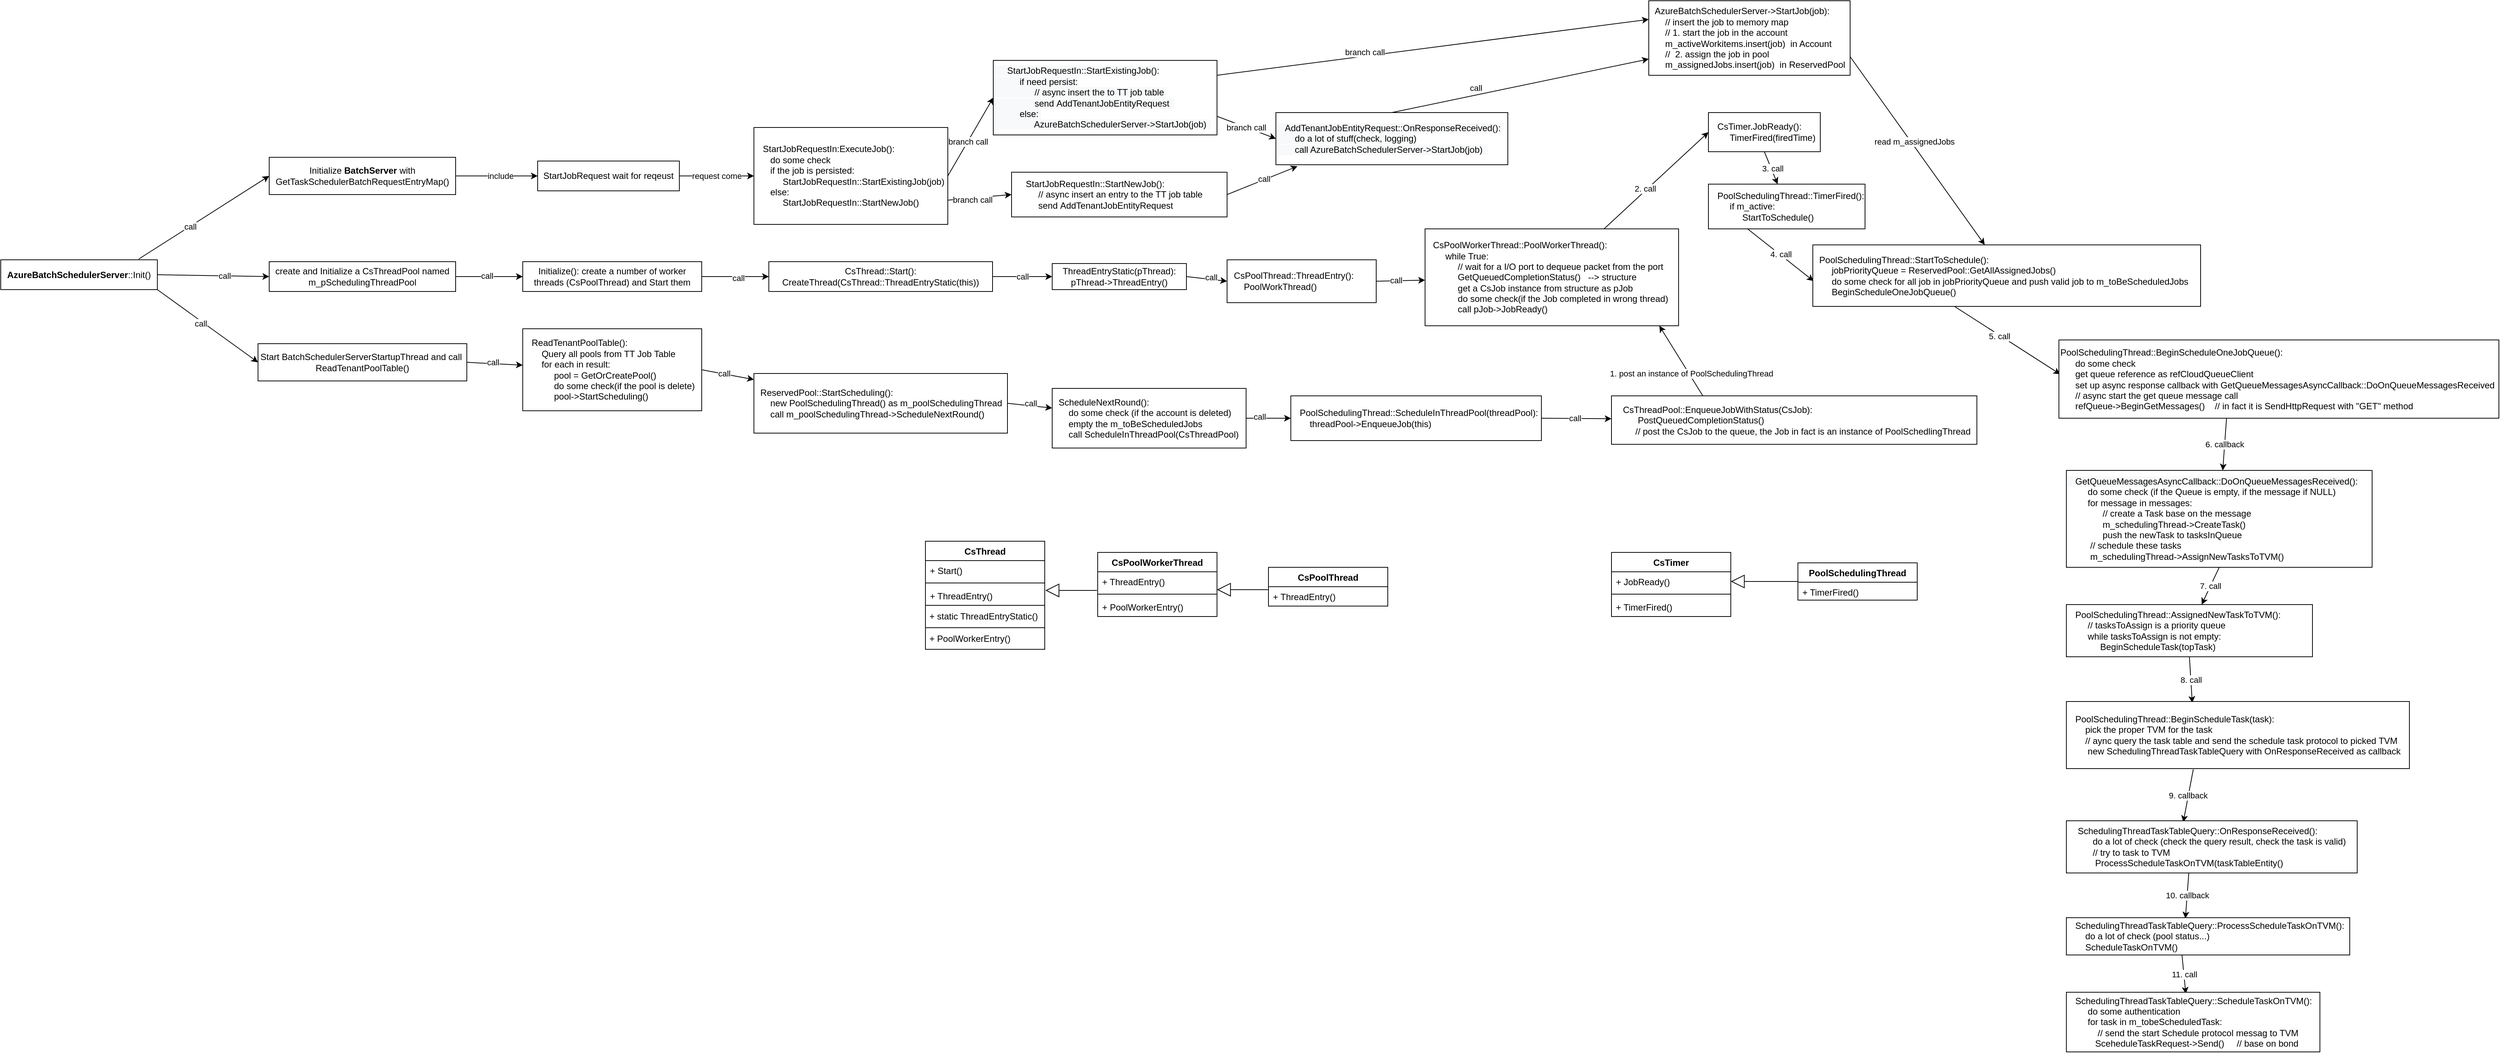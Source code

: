 <mxfile version="13.5.9" type="github">
  <diagram id="_Wyn0VRjI95g4QghFRCT" name="Page-1">
    <mxGraphModel dx="2249" dy="1931" grid="1" gridSize="10" guides="1" tooltips="1" connect="1" arrows="1" fold="1" page="1" pageScale="1" pageWidth="827" pageHeight="1169" math="0" shadow="0">
      <root>
        <mxCell id="0" />
        <mxCell id="1" parent="0" />
        <mxCell id="k2qnH3VMKm6xaQe6MWwI-4" style="rounded=0;orthogonalLoop=1;jettySize=auto;html=1;exitX=0.881;exitY=-0.025;exitDx=0;exitDy=0;entryX=0;entryY=0.5;entryDx=0;entryDy=0;exitPerimeter=0;" parent="1" source="k2qnH3VMKm6xaQe6MWwI-1" target="k2qnH3VMKm6xaQe6MWwI-2" edge="1">
          <mxGeometry relative="1" as="geometry" />
        </mxCell>
        <mxCell id="k2qnH3VMKm6xaQe6MWwI-5" value="call" style="edgeLabel;html=1;align=center;verticalAlign=middle;resizable=0;points=[];" parent="k2qnH3VMKm6xaQe6MWwI-4" vertex="1" connectable="0">
          <mxGeometry x="-0.213" relative="1" as="geometry">
            <mxPoint as="offset" />
          </mxGeometry>
        </mxCell>
        <mxCell id="k2qnH3VMKm6xaQe6MWwI-9" style="rounded=0;orthogonalLoop=1;jettySize=auto;html=1;exitX=1;exitY=0.5;exitDx=0;exitDy=0;entryX=0;entryY=0.5;entryDx=0;entryDy=0;" parent="1" source="k2qnH3VMKm6xaQe6MWwI-1" target="k2qnH3VMKm6xaQe6MWwI-8" edge="1">
          <mxGeometry relative="1" as="geometry" />
        </mxCell>
        <mxCell id="k2qnH3VMKm6xaQe6MWwI-11" value="call" style="edgeLabel;html=1;align=center;verticalAlign=middle;resizable=0;points=[];" parent="k2qnH3VMKm6xaQe6MWwI-9" vertex="1" connectable="0">
          <mxGeometry x="0.2" relative="1" as="geometry">
            <mxPoint as="offset" />
          </mxGeometry>
        </mxCell>
        <mxCell id="k2qnH3VMKm6xaQe6MWwI-32" style="rounded=0;orthogonalLoop=1;jettySize=auto;html=1;exitX=1;exitY=1;exitDx=0;exitDy=0;entryX=0;entryY=0.5;entryDx=0;entryDy=0;" parent="1" source="k2qnH3VMKm6xaQe6MWwI-1" target="k2qnH3VMKm6xaQe6MWwI-31" edge="1">
          <mxGeometry relative="1" as="geometry" />
        </mxCell>
        <mxCell id="k2qnH3VMKm6xaQe6MWwI-33" value="call" style="edgeLabel;html=1;align=center;verticalAlign=middle;resizable=0;points=[];" parent="k2qnH3VMKm6xaQe6MWwI-32" vertex="1" connectable="0">
          <mxGeometry x="-0.117" y="-3" relative="1" as="geometry">
            <mxPoint as="offset" />
          </mxGeometry>
        </mxCell>
        <mxCell id="k2qnH3VMKm6xaQe6MWwI-1" value="&lt;b&gt;AzureBatchSchedulerServer&lt;/b&gt;::Init()" style="rounded=0;whiteSpace=wrap;html=1;" parent="1" vertex="1">
          <mxGeometry x="-390" y="267.5" width="210" height="40" as="geometry" />
        </mxCell>
        <mxCell id="k2qnH3VMKm6xaQe6MWwI-6" style="rounded=0;orthogonalLoop=1;jettySize=auto;html=1;exitX=1;exitY=0.5;exitDx=0;exitDy=0;entryX=0;entryY=0.5;entryDx=0;entryDy=0;" parent="1" source="k2qnH3VMKm6xaQe6MWwI-2" target="k2qnH3VMKm6xaQe6MWwI-3" edge="1">
          <mxGeometry relative="1" as="geometry" />
        </mxCell>
        <mxCell id="k2qnH3VMKm6xaQe6MWwI-7" value="include" style="edgeLabel;html=1;align=center;verticalAlign=middle;resizable=0;points=[];" parent="k2qnH3VMKm6xaQe6MWwI-6" vertex="1" connectable="0">
          <mxGeometry x="0.185" y="-2" relative="1" as="geometry">
            <mxPoint x="-5" y="-2" as="offset" />
          </mxGeometry>
        </mxCell>
        <mxCell id="k2qnH3VMKm6xaQe6MWwI-2" value="Initialize &lt;b&gt;BatchServer&lt;/b&gt; with GetTaskSchedulerBatchRequestEntryMap()" style="rounded=0;whiteSpace=wrap;html=1;" parent="1" vertex="1">
          <mxGeometry x="-30" y="130" width="250" height="50" as="geometry" />
        </mxCell>
        <mxCell id="jDfI6e330SSI-TBXZM2V-2" style="rounded=0;orthogonalLoop=1;jettySize=auto;html=1;exitX=1;exitY=0.5;exitDx=0;exitDy=0;" parent="1" source="k2qnH3VMKm6xaQe6MWwI-3" target="jDfI6e330SSI-TBXZM2V-1" edge="1">
          <mxGeometry relative="1" as="geometry" />
        </mxCell>
        <mxCell id="jDfI6e330SSI-TBXZM2V-3" value="request come" style="edgeLabel;html=1;align=center;verticalAlign=middle;resizable=0;points=[];" parent="jDfI6e330SSI-TBXZM2V-2" vertex="1" connectable="0">
          <mxGeometry x="-0.3" y="-3" relative="1" as="geometry">
            <mxPoint x="15" y="-3" as="offset" />
          </mxGeometry>
        </mxCell>
        <mxCell id="k2qnH3VMKm6xaQe6MWwI-3" value="StartJobRequest wait for reqeust" style="rounded=0;whiteSpace=wrap;html=1;" parent="1" vertex="1">
          <mxGeometry x="330" y="135" width="190" height="40" as="geometry" />
        </mxCell>
        <mxCell id="k2qnH3VMKm6xaQe6MWwI-8" value="create and Initialize a CsThreadPool named m_pSchedulingThreadPool" style="rounded=0;whiteSpace=wrap;html=1;" parent="1" vertex="1">
          <mxGeometry x="-30" y="270" width="250" height="40" as="geometry" />
        </mxCell>
        <mxCell id="k2qnH3VMKm6xaQe6MWwI-19" style="rounded=0;orthogonalLoop=1;jettySize=auto;html=1;exitX=1;exitY=0.5;exitDx=0;exitDy=0;" parent="1" source="k2qnH3VMKm6xaQe6MWwI-12" target="k2qnH3VMKm6xaQe6MWwI-17" edge="1">
          <mxGeometry relative="1" as="geometry" />
        </mxCell>
        <mxCell id="k2qnH3VMKm6xaQe6MWwI-20" value="call" style="edgeLabel;html=1;align=center;verticalAlign=middle;resizable=0;points=[];" parent="k2qnH3VMKm6xaQe6MWwI-19" vertex="1" connectable="0">
          <mxGeometry x="0.078" y="-2" relative="1" as="geometry">
            <mxPoint as="offset" />
          </mxGeometry>
        </mxCell>
        <mxCell id="k2qnH3VMKm6xaQe6MWwI-12" value="Initialize(): create a number of worker threads (CsPoolThread) and Start them" style="rounded=0;whiteSpace=wrap;html=1;" parent="1" vertex="1">
          <mxGeometry x="310" y="270" width="240" height="40" as="geometry" />
        </mxCell>
        <mxCell id="k2qnH3VMKm6xaQe6MWwI-13" style="rounded=0;orthogonalLoop=1;jettySize=auto;html=1;exitX=1;exitY=0.5;exitDx=0;exitDy=0;entryX=0;entryY=0.5;entryDx=0;entryDy=0;" parent="1" source="k2qnH3VMKm6xaQe6MWwI-8" target="k2qnH3VMKm6xaQe6MWwI-12" edge="1">
          <mxGeometry relative="1" as="geometry" />
        </mxCell>
        <mxCell id="k2qnH3VMKm6xaQe6MWwI-16" value="call" style="edgeLabel;html=1;align=center;verticalAlign=middle;resizable=0;points=[];" parent="k2qnH3VMKm6xaQe6MWwI-13" vertex="1" connectable="0">
          <mxGeometry x="-0.081" y="1" relative="1" as="geometry">
            <mxPoint as="offset" />
          </mxGeometry>
        </mxCell>
        <mxCell id="k2qnH3VMKm6xaQe6MWwI-22" style="edgeStyle=orthogonalEdgeStyle;rounded=0;orthogonalLoop=1;jettySize=auto;html=1;exitX=1;exitY=0.5;exitDx=0;exitDy=0;" parent="1" source="k2qnH3VMKm6xaQe6MWwI-17" target="k2qnH3VMKm6xaQe6MWwI-21" edge="1">
          <mxGeometry relative="1" as="geometry" />
        </mxCell>
        <mxCell id="k2qnH3VMKm6xaQe6MWwI-23" value="call" style="edgeLabel;html=1;align=center;verticalAlign=middle;resizable=0;points=[];" parent="k2qnH3VMKm6xaQe6MWwI-22" vertex="1" connectable="0">
          <mxGeometry x="0.267" relative="1" as="geometry">
            <mxPoint x="-11" as="offset" />
          </mxGeometry>
        </mxCell>
        <mxCell id="k2qnH3VMKm6xaQe6MWwI-17" value="CsThread::Start(): CreateThread(CsThread::ThreadEntryStatic(this))" style="rounded=0;whiteSpace=wrap;html=1;" parent="1" vertex="1">
          <mxGeometry x="640" y="270" width="300" height="40" as="geometry" />
        </mxCell>
        <mxCell id="k2qnH3VMKm6xaQe6MWwI-25" style="rounded=0;orthogonalLoop=1;jettySize=auto;html=1;exitX=1;exitY=0.5;exitDx=0;exitDy=0;entryX=0;entryY=0.5;entryDx=0;entryDy=0;" parent="1" source="k2qnH3VMKm6xaQe6MWwI-21" target="k2qnH3VMKm6xaQe6MWwI-24" edge="1">
          <mxGeometry relative="1" as="geometry" />
        </mxCell>
        <mxCell id="k2qnH3VMKm6xaQe6MWwI-26" value="call" style="edgeLabel;html=1;align=center;verticalAlign=middle;resizable=0;points=[];" parent="k2qnH3VMKm6xaQe6MWwI-25" vertex="1" connectable="0">
          <mxGeometry x="-0.375" relative="1" as="geometry">
            <mxPoint x="16.08" y="-0.95" as="offset" />
          </mxGeometry>
        </mxCell>
        <mxCell id="k2qnH3VMKm6xaQe6MWwI-21" value="ThreadEntryStatic(pThread):&lt;br&gt;pThread-&amp;gt;ThreadEntry()" style="rounded=0;whiteSpace=wrap;html=1;" parent="1" vertex="1">
          <mxGeometry x="1020" y="272.5" width="180" height="35" as="geometry" />
        </mxCell>
        <mxCell id="k2qnH3VMKm6xaQe6MWwI-28" style="rounded=0;orthogonalLoop=1;jettySize=auto;html=1;exitX=1;exitY=0.5;exitDx=0;exitDy=0;" parent="1" source="k2qnH3VMKm6xaQe6MWwI-24" target="k2qnH3VMKm6xaQe6MWwI-27" edge="1">
          <mxGeometry relative="1" as="geometry" />
        </mxCell>
        <mxCell id="k2qnH3VMKm6xaQe6MWwI-29" value="call" style="edgeLabel;html=1;align=center;verticalAlign=middle;resizable=0;points=[];" parent="k2qnH3VMKm6xaQe6MWwI-28" vertex="1" connectable="0">
          <mxGeometry x="0.504" y="-5" relative="1" as="geometry">
            <mxPoint x="-23" y="-5" as="offset" />
          </mxGeometry>
        </mxCell>
        <mxCell id="k2qnH3VMKm6xaQe6MWwI-24" value="&amp;nbsp; CsPoolThread::ThreadEntry():&amp;nbsp;&lt;br&gt;&amp;nbsp; &amp;nbsp; &amp;nbsp; PoolWorkThread()" style="rounded=0;whiteSpace=wrap;html=1;align=left;" parent="1" vertex="1">
          <mxGeometry x="1254.5" y="267.5" width="200" height="57.5" as="geometry" />
        </mxCell>
        <mxCell id="H5H2eHpZD3mYyIFVqP9Y-22" style="rounded=0;orthogonalLoop=1;jettySize=auto;html=1;entryX=0;entryY=0.5;entryDx=0;entryDy=0;" parent="1" source="k2qnH3VMKm6xaQe6MWwI-27" target="H5H2eHpZD3mYyIFVqP9Y-6" edge="1">
          <mxGeometry relative="1" as="geometry">
            <Array as="points" />
          </mxGeometry>
        </mxCell>
        <mxCell id="H5H2eHpZD3mYyIFVqP9Y-24" value="2. call" style="edgeLabel;html=1;align=center;verticalAlign=middle;resizable=0;points=[];" parent="H5H2eHpZD3mYyIFVqP9Y-22" vertex="1" connectable="0">
          <mxGeometry x="-0.191" y="3" relative="1" as="geometry">
            <mxPoint as="offset" />
          </mxGeometry>
        </mxCell>
        <mxCell id="k2qnH3VMKm6xaQe6MWwI-27" value="&lt;div style=&quot;text-align: left&quot;&gt;&lt;span&gt;CsPoolWorkerThread::PoolWorkerThread():&amp;nbsp;&lt;/span&gt;&lt;/div&gt;&lt;div style=&quot;text-align: left&quot;&gt;&lt;span&gt;&amp;nbsp; &amp;nbsp; &amp;nbsp;while True:&amp;nbsp;&lt;/span&gt;&lt;/div&gt;&lt;div style=&quot;text-align: left&quot;&gt;&lt;span&gt;&amp;nbsp; &amp;nbsp; &amp;nbsp; &amp;nbsp; &amp;nbsp; // wait for a I/O port to dequeue packet from the port&lt;/span&gt;&lt;/div&gt;&lt;div style=&quot;text-align: left&quot;&gt;&lt;span&gt;&amp;nbsp; &amp;nbsp; &amp;nbsp; &amp;nbsp; &amp;nbsp; GetQueuedCompletionStatus()&amp;nbsp; &amp;nbsp;--&amp;gt; structure&amp;nbsp;&lt;/span&gt;&lt;/div&gt;&lt;div style=&quot;text-align: left&quot;&gt;&lt;span&gt;&amp;nbsp; &amp;nbsp; &amp;nbsp; &amp;nbsp; &amp;nbsp; get a CsJob instance from structure as pJob&amp;nbsp;&lt;/span&gt;&lt;/div&gt;&lt;div style=&quot;text-align: left&quot;&gt;&lt;span&gt;&amp;nbsp; &amp;nbsp; &amp;nbsp; &amp;nbsp; &amp;nbsp; do some check(if the Job completed in wrong thread)&amp;nbsp;&lt;/span&gt;&lt;/div&gt;&lt;div style=&quot;text-align: left&quot;&gt;&lt;span&gt;&amp;nbsp; &amp;nbsp; &amp;nbsp; &amp;nbsp; &amp;nbsp; call pJob-&amp;gt;JobReady()&lt;/span&gt;&lt;/div&gt;" style="rounded=0;whiteSpace=wrap;html=1;" parent="1" vertex="1">
          <mxGeometry x="1520" y="226" width="340" height="130" as="geometry" />
        </mxCell>
        <mxCell id="k2qnH3VMKm6xaQe6MWwI-35" style="rounded=0;orthogonalLoop=1;jettySize=auto;html=1;exitX=1;exitY=0.5;exitDx=0;exitDy=0;" parent="1" source="k2qnH3VMKm6xaQe6MWwI-31" target="k2qnH3VMKm6xaQe6MWwI-34" edge="1">
          <mxGeometry relative="1" as="geometry" />
        </mxCell>
        <mxCell id="k2qnH3VMKm6xaQe6MWwI-36" value="call" style="edgeLabel;html=1;align=center;verticalAlign=middle;resizable=0;points=[];" parent="k2qnH3VMKm6xaQe6MWwI-35" vertex="1" connectable="0">
          <mxGeometry x="-0.36" y="-10" relative="1" as="geometry">
            <mxPoint x="11.54" y="-11.22" as="offset" />
          </mxGeometry>
        </mxCell>
        <mxCell id="k2qnH3VMKm6xaQe6MWwI-31" value="Start BatchSchedulerServerStartupThread and call&amp;nbsp;&lt;br&gt;ReadTenantPoolTable()" style="rounded=0;whiteSpace=wrap;html=1;" parent="1" vertex="1">
          <mxGeometry x="-45" y="380" width="280" height="50" as="geometry" />
        </mxCell>
        <mxCell id="k2qnH3VMKm6xaQe6MWwI-45" style="rounded=0;orthogonalLoop=1;jettySize=auto;html=1;exitX=1;exitY=0.5;exitDx=0;exitDy=0;" parent="1" source="k2qnH3VMKm6xaQe6MWwI-34" target="k2qnH3VMKm6xaQe6MWwI-43" edge="1">
          <mxGeometry relative="1" as="geometry" />
        </mxCell>
        <mxCell id="k2qnH3VMKm6xaQe6MWwI-47" value="call" style="edgeLabel;html=1;align=center;verticalAlign=middle;resizable=0;points=[];" parent="k2qnH3VMKm6xaQe6MWwI-45" vertex="1" connectable="0">
          <mxGeometry x="-0.352" y="2" relative="1" as="geometry">
            <mxPoint x="7.03" y="2.73" as="offset" />
          </mxGeometry>
        </mxCell>
        <mxCell id="k2qnH3VMKm6xaQe6MWwI-34" value="&amp;nbsp; &amp;nbsp;ReadTenantPoolTable():&amp;nbsp;&lt;br&gt;&amp;nbsp; &amp;nbsp; &amp;nbsp; &amp;nbsp;Query all pools from TT Job Table&lt;br&gt;&amp;nbsp; &amp;nbsp; &amp;nbsp; &amp;nbsp;for each in result:&amp;nbsp;&lt;br&gt;&amp;nbsp; &amp;nbsp; &amp;nbsp; &amp;nbsp; &amp;nbsp; &amp;nbsp; pool = GetOrCreatePool()&amp;nbsp;&lt;br&gt;&amp;nbsp; &amp;nbsp; &amp;nbsp; &amp;nbsp; &amp;nbsp; &amp;nbsp; do some check(if the pool is delete)&amp;nbsp;&lt;br&gt;&amp;nbsp; &amp;nbsp; &amp;nbsp; &amp;nbsp; &amp;nbsp; &amp;nbsp; pool-&amp;gt;StartScheduling()&amp;nbsp;" style="rounded=0;whiteSpace=wrap;html=1;align=left;" parent="1" vertex="1">
          <mxGeometry x="310" y="360" width="240" height="110" as="geometry" />
        </mxCell>
        <mxCell id="k2qnH3VMKm6xaQe6MWwI-41" style="edgeStyle=orthogonalEdgeStyle;rounded=0;orthogonalLoop=1;jettySize=auto;html=1;exitX=1;exitY=0.5;exitDx=0;exitDy=0;entryX=0;entryY=0.5;entryDx=0;entryDy=0;" parent="1" source="k2qnH3VMKm6xaQe6MWwI-37" target="k2qnH3VMKm6xaQe6MWwI-40" edge="1">
          <mxGeometry relative="1" as="geometry" />
        </mxCell>
        <mxCell id="k2qnH3VMKm6xaQe6MWwI-49" value="call" style="edgeLabel;html=1;align=center;verticalAlign=middle;resizable=0;points=[];" parent="k2qnH3VMKm6xaQe6MWwI-41" vertex="1" connectable="0">
          <mxGeometry x="-0.4" y="1" relative="1" as="geometry">
            <mxPoint y="-1" as="offset" />
          </mxGeometry>
        </mxCell>
        <mxCell id="k2qnH3VMKm6xaQe6MWwI-37" value="&amp;nbsp; ScheduleNextRound():&lt;br&gt;&amp;nbsp; &amp;nbsp; &amp;nbsp; do some check (if the account is deleted)&amp;nbsp;&lt;br&gt;&amp;nbsp; &amp;nbsp; &amp;nbsp; empty the m_toBeScheduledJobs&amp;nbsp;&lt;br&gt;&amp;nbsp; &amp;nbsp; &amp;nbsp; call ScheduleInThreadPool(CsThreadPool)" style="rounded=0;whiteSpace=wrap;html=1;align=left;" parent="1" vertex="1">
          <mxGeometry x="1020" y="440" width="260" height="80" as="geometry" />
        </mxCell>
        <mxCell id="k2qnH3VMKm6xaQe6MWwI-51" style="rounded=0;orthogonalLoop=1;jettySize=auto;html=1;exitX=1;exitY=0.5;exitDx=0;exitDy=0;" parent="1" source="k2qnH3VMKm6xaQe6MWwI-40" target="k2qnH3VMKm6xaQe6MWwI-50" edge="1">
          <mxGeometry relative="1" as="geometry" />
        </mxCell>
        <mxCell id="k2qnH3VMKm6xaQe6MWwI-52" value="call" style="edgeLabel;html=1;align=center;verticalAlign=middle;resizable=0;points=[];" parent="k2qnH3VMKm6xaQe6MWwI-51" vertex="1" connectable="0">
          <mxGeometry x="-0.462" y="-2" relative="1" as="geometry">
            <mxPoint x="19.02" y="-2.18" as="offset" />
          </mxGeometry>
        </mxCell>
        <mxCell id="k2qnH3VMKm6xaQe6MWwI-40" value="&amp;nbsp; &amp;nbsp;PoolSchedulingThread::ScheduleInThreadPool(threadPool):&lt;br&gt;&amp;nbsp; &amp;nbsp; &amp;nbsp; &amp;nbsp;threadPool-&amp;gt;EnqueueJob(this)&amp;nbsp;" style="rounded=0;whiteSpace=wrap;html=1;align=left;" parent="1" vertex="1">
          <mxGeometry x="1340" y="450" width="336" height="60" as="geometry" />
        </mxCell>
        <mxCell id="k2qnH3VMKm6xaQe6MWwI-46" style="rounded=0;orthogonalLoop=1;jettySize=auto;html=1;exitX=1;exitY=0.5;exitDx=0;exitDy=0;" parent="1" source="k2qnH3VMKm6xaQe6MWwI-43" target="k2qnH3VMKm6xaQe6MWwI-37" edge="1">
          <mxGeometry relative="1" as="geometry" />
        </mxCell>
        <mxCell id="k2qnH3VMKm6xaQe6MWwI-48" value="call" style="edgeLabel;html=1;align=center;verticalAlign=middle;resizable=0;points=[];" parent="k2qnH3VMKm6xaQe6MWwI-46" vertex="1" connectable="0">
          <mxGeometry x="0.273" y="-3" relative="1" as="geometry">
            <mxPoint x="-7.48" y="-6.96" as="offset" />
          </mxGeometry>
        </mxCell>
        <mxCell id="k2qnH3VMKm6xaQe6MWwI-43" value="&lt;span&gt;&amp;nbsp; ReservedPool::StartScheduling():&amp;nbsp;&lt;br&gt;&amp;nbsp; &amp;nbsp; &amp;nbsp; new PoolSchedulingThread() as m_poolSchedulingThread&amp;nbsp;&lt;br&gt;&amp;nbsp; &amp;nbsp; &amp;nbsp; call m_poolSchedulingThread-&amp;gt;ScheduleNextRound()&lt;br&gt;&lt;/span&gt;" style="rounded=0;whiteSpace=wrap;html=1;align=left;" parent="1" vertex="1">
          <mxGeometry x="620" y="420" width="340" height="80" as="geometry" />
        </mxCell>
        <mxCell id="H5H2eHpZD3mYyIFVqP9Y-7" style="rounded=0;orthogonalLoop=1;jettySize=auto;html=1;exitX=0.25;exitY=0;exitDx=0;exitDy=0;entryX=0.924;entryY=1;entryDx=0;entryDy=0;entryPerimeter=0;" parent="1" source="k2qnH3VMKm6xaQe6MWwI-50" target="k2qnH3VMKm6xaQe6MWwI-27" edge="1">
          <mxGeometry relative="1" as="geometry">
            <mxPoint x="1860" y="340" as="targetPoint" />
          </mxGeometry>
        </mxCell>
        <mxCell id="H5H2eHpZD3mYyIFVqP9Y-8" value="1. post an instance of PoolSchedulingThread" style="edgeLabel;html=1;align=center;verticalAlign=middle;resizable=0;points=[];" parent="H5H2eHpZD3mYyIFVqP9Y-7" vertex="1" connectable="0">
          <mxGeometry x="-0.389" y="-2" relative="1" as="geometry">
            <mxPoint as="offset" />
          </mxGeometry>
        </mxCell>
        <mxCell id="k2qnH3VMKm6xaQe6MWwI-50" value="&amp;nbsp; &amp;nbsp; CsThreadPool::EnqueueJobWithStatus(CsJob):&lt;br&gt;&amp;nbsp; &amp;nbsp; &amp;nbsp; &amp;nbsp; &amp;nbsp;&amp;nbsp;PostQueuedCompletionStatus()&amp;nbsp;&lt;br&gt;&amp;nbsp; &amp;nbsp; &amp;nbsp; &amp;nbsp; &amp;nbsp;// post the CsJob to the queue, the Job in fact is an instance of PoolSchedlingThread" style="rounded=0;whiteSpace=wrap;html=1;align=left;" parent="1" vertex="1">
          <mxGeometry x="1770" y="450" width="490" height="65" as="geometry" />
        </mxCell>
        <mxCell id="jDfI6e330SSI-TBXZM2V-5" style="rounded=0;orthogonalLoop=1;jettySize=auto;html=1;exitX=1;exitY=0.5;exitDx=0;exitDy=0;entryX=0;entryY=0.5;entryDx=0;entryDy=0;" parent="1" source="jDfI6e330SSI-TBXZM2V-1" target="jDfI6e330SSI-TBXZM2V-4" edge="1">
          <mxGeometry relative="1" as="geometry" />
        </mxCell>
        <mxCell id="jDfI6e330SSI-TBXZM2V-6" value="branch call" style="edgeLabel;html=1;align=center;verticalAlign=middle;resizable=0;points=[];" parent="jDfI6e330SSI-TBXZM2V-5" vertex="1" connectable="0">
          <mxGeometry x="-0.139" y="1" relative="1" as="geometry">
            <mxPoint x="1" as="offset" />
          </mxGeometry>
        </mxCell>
        <mxCell id="jDfI6e330SSI-TBXZM2V-8" style="rounded=0;orthogonalLoop=1;jettySize=auto;html=1;exitX=1;exitY=0.75;exitDx=0;exitDy=0;entryX=0;entryY=0.5;entryDx=0;entryDy=0;" parent="1" source="jDfI6e330SSI-TBXZM2V-1" target="jDfI6e330SSI-TBXZM2V-7" edge="1">
          <mxGeometry relative="1" as="geometry" />
        </mxCell>
        <mxCell id="jDfI6e330SSI-TBXZM2V-9" value="branch call" style="edgeLabel;html=1;align=center;verticalAlign=middle;resizable=0;points=[];" parent="jDfI6e330SSI-TBXZM2V-8" vertex="1" connectable="0">
          <mxGeometry x="-0.226" y="-1" relative="1" as="geometry">
            <mxPoint y="1" as="offset" />
          </mxGeometry>
        </mxCell>
        <mxCell id="jDfI6e330SSI-TBXZM2V-1" value="&amp;nbsp; &amp;nbsp;StartJobRequestIn:ExecuteJob():&lt;br&gt;&amp;nbsp; &amp;nbsp; &amp;nbsp; do some check&amp;nbsp;&lt;br&gt;&amp;nbsp; &amp;nbsp; &amp;nbsp; if the job is persisted:&amp;nbsp;&lt;br&gt;&amp;nbsp; &amp;nbsp; &amp;nbsp; &amp;nbsp; &amp;nbsp; &amp;nbsp;StartJobRequestIn::StartExistingJob(job)&lt;br&gt;&amp;nbsp; &amp;nbsp; &amp;nbsp; else:&amp;nbsp;&lt;br&gt;&amp;nbsp; &amp;nbsp; &amp;nbsp; &amp;nbsp; &amp;nbsp; &amp;nbsp;StartJobRequestIn::StartNewJob()" style="rounded=0;whiteSpace=wrap;html=1;align=left;" parent="1" vertex="1">
          <mxGeometry x="620" y="90" width="260" height="130" as="geometry" />
        </mxCell>
        <mxCell id="jDfI6e330SSI-TBXZM2V-11" style="rounded=0;orthogonalLoop=1;jettySize=auto;html=1;exitX=1;exitY=0.75;exitDx=0;exitDy=0;entryX=0;entryY=0.5;entryDx=0;entryDy=0;" parent="1" source="jDfI6e330SSI-TBXZM2V-4" target="jDfI6e330SSI-TBXZM2V-10" edge="1">
          <mxGeometry relative="1" as="geometry" />
        </mxCell>
        <mxCell id="jDfI6e330SSI-TBXZM2V-13" value="branch call" style="edgeLabel;html=1;align=center;verticalAlign=middle;resizable=0;points=[];" parent="jDfI6e330SSI-TBXZM2V-11" vertex="1" connectable="0">
          <mxGeometry x="-0.321" y="-5" relative="1" as="geometry">
            <mxPoint x="13.66" y="0.03" as="offset" />
          </mxGeometry>
        </mxCell>
        <mxCell id="H5H2eHpZD3mYyIFVqP9Y-1" style="rounded=0;orthogonalLoop=1;jettySize=auto;html=1;exitX=1;exitY=0.5;exitDx=0;exitDy=0;entryX=0;entryY=0.25;entryDx=0;entryDy=0;" parent="1" target="jDfI6e330SSI-TBXZM2V-15" edge="1">
          <mxGeometry relative="1" as="geometry">
            <mxPoint x="1241" y="20" as="sourcePoint" />
            <mxPoint x="1366.176" y="-20" as="targetPoint" />
          </mxGeometry>
        </mxCell>
        <mxCell id="H5H2eHpZD3mYyIFVqP9Y-3" value="branch call" style="edgeLabel;html=1;align=center;verticalAlign=middle;resizable=0;points=[];" parent="H5H2eHpZD3mYyIFVqP9Y-1" vertex="1" connectable="0">
          <mxGeometry x="-0.411" y="33" relative="1" as="geometry">
            <mxPoint x="31.9" y="23.31" as="offset" />
          </mxGeometry>
        </mxCell>
        <mxCell id="jDfI6e330SSI-TBXZM2V-4" value="&lt;br&gt;&lt;span style=&quot;color: rgb(0 , 0 , 0) ; font-family: &amp;#34;helvetica&amp;#34; ; font-size: 12px ; font-style: normal ; font-weight: 400 ; letter-spacing: normal ; text-align: left ; text-indent: 0px ; text-transform: none ; word-spacing: 0px ; background-color: rgb(248 , 249 , 250) ; display: inline ; float: none&quot;&gt;&amp;nbsp; &amp;nbsp; &amp;nbsp;StartJobRequestIn::StartExistingJob():&lt;br&gt;&amp;nbsp; &amp;nbsp; &amp;nbsp; &amp;nbsp; &amp;nbsp; if need persist: &lt;br&gt;&amp;nbsp; &amp;nbsp; &amp;nbsp; &amp;nbsp; &amp;nbsp; &amp;nbsp; &amp;nbsp; &amp;nbsp; // async insert the to TT job table&amp;nbsp;&lt;br&gt;&amp;nbsp; &amp;nbsp; &amp;nbsp; &amp;nbsp; &amp;nbsp; &amp;nbsp; &amp;nbsp; &amp;nbsp; send&amp;nbsp;AddTenantJobEntityRequest&amp;nbsp;&amp;nbsp;&lt;br&gt;&amp;nbsp; &amp;nbsp; &amp;nbsp; &amp;nbsp; &amp;nbsp; else:&amp;nbsp;&lt;br&gt;&amp;nbsp; &amp;nbsp; &amp;nbsp; &amp;nbsp; &amp;nbsp; &amp;nbsp; &amp;nbsp; &amp;nbsp; AzureBatchSchedulerServer-&amp;gt;StartJob(job)&amp;nbsp;&amp;nbsp;&lt;br&gt;&lt;br&gt;&lt;/span&gt;" style="rounded=0;whiteSpace=wrap;html=1;align=left;" parent="1" vertex="1">
          <mxGeometry x="941" width="300" height="100" as="geometry" />
        </mxCell>
        <mxCell id="jDfI6e330SSI-TBXZM2V-12" style="rounded=0;orthogonalLoop=1;jettySize=auto;html=1;exitX=1;exitY=0.5;exitDx=0;exitDy=0;entryX=0.093;entryY=1.029;entryDx=0;entryDy=0;entryPerimeter=0;" parent="1" source="jDfI6e330SSI-TBXZM2V-7" target="jDfI6e330SSI-TBXZM2V-10" edge="1">
          <mxGeometry relative="1" as="geometry" />
        </mxCell>
        <mxCell id="jDfI6e330SSI-TBXZM2V-14" value="call" style="edgeLabel;html=1;align=center;verticalAlign=middle;resizable=0;points=[];" parent="jDfI6e330SSI-TBXZM2V-12" vertex="1" connectable="0">
          <mxGeometry x="0.05" y="1" relative="1" as="geometry">
            <mxPoint as="offset" />
          </mxGeometry>
        </mxCell>
        <mxCell id="jDfI6e330SSI-TBXZM2V-7" value="&lt;span&gt;&amp;nbsp; &amp;nbsp; &amp;nbsp;StartJobRequestIn::StartNewJob():&lt;br&gt;&amp;nbsp; &amp;nbsp; &amp;nbsp; &amp;nbsp; &amp;nbsp; // async insert an entry to the TT job table&amp;nbsp;&lt;br&gt;&amp;nbsp; &amp;nbsp; &amp;nbsp; &amp;nbsp; &amp;nbsp;&amp;nbsp;&lt;/span&gt;&lt;span style=&quot;font-family: &amp;#34;helvetica&amp;#34;&quot;&gt;send&amp;nbsp;AddTenantJobEntityRequest&lt;/span&gt;&lt;span&gt;&lt;br&gt;&lt;/span&gt;" style="rounded=0;whiteSpace=wrap;html=1;align=left;" parent="1" vertex="1">
          <mxGeometry x="965.5" y="150" width="289" height="60" as="geometry" />
        </mxCell>
        <mxCell id="H5H2eHpZD3mYyIFVqP9Y-2" style="rounded=0;orthogonalLoop=1;jettySize=auto;html=1;exitX=0.5;exitY=0;exitDx=0;exitDy=0;" parent="1" source="jDfI6e330SSI-TBXZM2V-10" target="jDfI6e330SSI-TBXZM2V-15" edge="1">
          <mxGeometry relative="1" as="geometry" />
        </mxCell>
        <mxCell id="H5H2eHpZD3mYyIFVqP9Y-4" value="call" style="edgeLabel;html=1;align=center;verticalAlign=middle;resizable=0;points=[];" parent="H5H2eHpZD3mYyIFVqP9Y-2" vertex="1" connectable="0">
          <mxGeometry x="-0.361" y="-1" relative="1" as="geometry">
            <mxPoint x="2" y="-11.13" as="offset" />
          </mxGeometry>
        </mxCell>
        <mxCell id="jDfI6e330SSI-TBXZM2V-10" value="&lt;span style=&quot;color: rgb(0 , 0 , 0) ; font-family: &amp;#34;helvetica&amp;#34; ; font-size: 12px ; font-style: normal ; font-weight: 400 ; letter-spacing: normal ; text-align: left ; text-indent: 0px ; text-transform: none ; word-spacing: 0px ; background-color: rgb(248 , 249 , 250) ; display: inline ; float: none&quot;&gt;&amp;nbsp; &amp;nbsp;AddTenantJobEntityRequest::OnResponseReceived():&amp;nbsp;&lt;br&gt;&amp;nbsp; &amp;nbsp; &amp;nbsp; &amp;nbsp;do a lot of stuff(check, logging)&lt;br&gt;&amp;nbsp; &amp;nbsp; &amp;nbsp; &amp;nbsp;call AzureBatchSchedulerServer-&amp;gt;StartJob(job)&amp;nbsp;&amp;nbsp;&lt;br&gt;&lt;/span&gt;" style="rounded=0;whiteSpace=wrap;html=1;align=left;" parent="1" vertex="1">
          <mxGeometry x="1320" y="70" width="311" height="70" as="geometry" />
        </mxCell>
        <mxCell id="H5H2eHpZD3mYyIFVqP9Y-31" style="edgeStyle=none;rounded=0;orthogonalLoop=1;jettySize=auto;html=1;exitX=1;exitY=0.75;exitDx=0;exitDy=0;" parent="1" source="jDfI6e330SSI-TBXZM2V-15" target="H5H2eHpZD3mYyIFVqP9Y-30" edge="1">
          <mxGeometry relative="1" as="geometry">
            <mxPoint x="2300" y="260" as="targetPoint" />
          </mxGeometry>
        </mxCell>
        <mxCell id="H5H2eHpZD3mYyIFVqP9Y-32" value="read m_assignedJobs" style="edgeLabel;html=1;align=center;verticalAlign=middle;resizable=0;points=[];" parent="H5H2eHpZD3mYyIFVqP9Y-31" vertex="1" connectable="0">
          <mxGeometry x="-0.093" y="4" relative="1" as="geometry">
            <mxPoint y="1" as="offset" />
          </mxGeometry>
        </mxCell>
        <mxCell id="jDfI6e330SSI-TBXZM2V-15" value="&lt;span style=&quot;font-family: &amp;#34;helvetica&amp;#34;&quot;&gt;&amp;nbsp; AzureBatchSchedulerServer-&amp;gt;StartJob(job):&amp;nbsp;&lt;br&gt;&amp;nbsp; &amp;nbsp; &amp;nbsp; // insert the job to memory map&lt;br&gt;&amp;nbsp; &amp;nbsp; &amp;nbsp; // 1. start the job in the account&amp;nbsp;&lt;br&gt;&amp;nbsp; &amp;nbsp; &amp;nbsp; m_activeWorkitems.insert(job)&amp;nbsp; in Account&lt;br&gt;&amp;nbsp; &amp;nbsp; &amp;nbsp; //&amp;nbsp; 2. assign the job in pool&amp;nbsp;&lt;br&gt;&amp;nbsp; &amp;nbsp; &amp;nbsp; m_assignedJobs.insert(job)&amp;nbsp; in ReservedPool&lt;br&gt;&lt;/span&gt;" style="rounded=0;whiteSpace=wrap;html=1;align=left;" parent="1" vertex="1">
          <mxGeometry x="1820" y="-80" width="270" height="100" as="geometry" />
        </mxCell>
        <mxCell id="H5H2eHpZD3mYyIFVqP9Y-26" style="edgeStyle=none;rounded=0;orthogonalLoop=1;jettySize=auto;html=1;exitX=0.5;exitY=1;exitDx=0;exitDy=0;" parent="1" source="H5H2eHpZD3mYyIFVqP9Y-6" target="H5H2eHpZD3mYyIFVqP9Y-25" edge="1">
          <mxGeometry relative="1" as="geometry" />
        </mxCell>
        <mxCell id="H5H2eHpZD3mYyIFVqP9Y-27" value="3. call" style="edgeLabel;html=1;align=center;verticalAlign=middle;resizable=0;points=[];" parent="H5H2eHpZD3mYyIFVqP9Y-26" vertex="1" connectable="0">
          <mxGeometry x="-0.338" y="5" relative="1" as="geometry">
            <mxPoint y="10.2" as="offset" />
          </mxGeometry>
        </mxCell>
        <mxCell id="H5H2eHpZD3mYyIFVqP9Y-6" value="&amp;nbsp; &amp;nbsp;CsTimer.JobReady():&amp;nbsp;&lt;br&gt;&lt;div&gt;&lt;span&gt;&amp;nbsp; &amp;nbsp; &amp;nbsp; &amp;nbsp; TimerFired(firedTime)&lt;/span&gt;&lt;/div&gt;" style="rounded=0;whiteSpace=wrap;html=1;align=left;" parent="1" vertex="1">
          <mxGeometry x="1900" y="70" width="150" height="52.5" as="geometry" />
        </mxCell>
        <mxCell id="H5H2eHpZD3mYyIFVqP9Y-21" value="" style="endArrow=block;endSize=16;endFill=0;html=1;entryX=1;entryY=0.5;entryDx=0;entryDy=0;exitX=0;exitY=0.5;exitDx=0;exitDy=0;" parent="1" source="H5H2eHpZD3mYyIFVqP9Y-15" target="H5H2eHpZD3mYyIFVqP9Y-11" edge="1">
          <mxGeometry x="-1" y="275" width="160" relative="1" as="geometry">
            <mxPoint x="1950" y="620" as="sourcePoint" />
            <mxPoint x="2110" y="620" as="targetPoint" />
            <mxPoint x="270" y="-224" as="offset" />
          </mxGeometry>
        </mxCell>
        <mxCell id="H5H2eHpZD3mYyIFVqP9Y-34" style="edgeStyle=none;rounded=0;orthogonalLoop=1;jettySize=auto;html=1;exitX=0.25;exitY=1;exitDx=0;exitDy=0;entryX=0.002;entryY=0.588;entryDx=0;entryDy=0;entryPerimeter=0;" parent="1" source="H5H2eHpZD3mYyIFVqP9Y-25" target="H5H2eHpZD3mYyIFVqP9Y-30" edge="1">
          <mxGeometry relative="1" as="geometry" />
        </mxCell>
        <mxCell id="H5H2eHpZD3mYyIFVqP9Y-35" value="4. call" style="edgeLabel;html=1;align=center;verticalAlign=middle;resizable=0;points=[];" parent="H5H2eHpZD3mYyIFVqP9Y-34" vertex="1" connectable="0">
          <mxGeometry x="0.235" y="-2" relative="1" as="geometry">
            <mxPoint x="-9.36" y="-11.09" as="offset" />
          </mxGeometry>
        </mxCell>
        <mxCell id="H5H2eHpZD3mYyIFVqP9Y-25" value="&amp;nbsp; &amp;nbsp;PoolSchedulingThread::TimerFired():&lt;br&gt;&amp;nbsp; &amp;nbsp; &amp;nbsp; &amp;nbsp; if m_active:&amp;nbsp;&lt;br&gt;&amp;nbsp; &amp;nbsp; &amp;nbsp; &amp;nbsp; &amp;nbsp; &amp;nbsp; &amp;nbsp;StartToSchedule()" style="rounded=0;whiteSpace=wrap;html=1;align=left;" parent="1" vertex="1">
          <mxGeometry x="1900" y="166" width="210" height="60" as="geometry" />
        </mxCell>
        <mxCell id="H5H2eHpZD3mYyIFVqP9Y-10" value="CsTimer" style="swimlane;fontStyle=1;align=center;verticalAlign=top;childLayout=stackLayout;horizontal=1;startSize=26;horizontalStack=0;resizeParent=1;resizeParentMax=0;resizeLast=0;collapsible=1;marginBottom=0;" parent="1" vertex="1">
          <mxGeometry x="1770" y="660" width="160" height="86" as="geometry" />
        </mxCell>
        <mxCell id="H5H2eHpZD3mYyIFVqP9Y-11" value="+ JobReady() " style="text;strokeColor=none;fillColor=none;align=left;verticalAlign=top;spacingLeft=4;spacingRight=4;overflow=hidden;rotatable=0;points=[[0,0.5],[1,0.5]];portConstraint=eastwest;" parent="H5H2eHpZD3mYyIFVqP9Y-10" vertex="1">
          <mxGeometry y="26" width="160" height="26" as="geometry" />
        </mxCell>
        <mxCell id="H5H2eHpZD3mYyIFVqP9Y-12" value="" style="line;strokeWidth=1;fillColor=none;align=left;verticalAlign=middle;spacingTop=-1;spacingLeft=3;spacingRight=3;rotatable=0;labelPosition=right;points=[];portConstraint=eastwest;" parent="H5H2eHpZD3mYyIFVqP9Y-10" vertex="1">
          <mxGeometry y="52" width="160" height="8" as="geometry" />
        </mxCell>
        <mxCell id="H5H2eHpZD3mYyIFVqP9Y-13" value="+ TimerFired()" style="text;strokeColor=none;fillColor=none;align=left;verticalAlign=top;spacingLeft=4;spacingRight=4;overflow=hidden;rotatable=0;points=[[0,0.5],[1,0.5]];portConstraint=eastwest;" parent="H5H2eHpZD3mYyIFVqP9Y-10" vertex="1">
          <mxGeometry y="60" width="160" height="26" as="geometry" />
        </mxCell>
        <mxCell id="H5H2eHpZD3mYyIFVqP9Y-15" value="PoolSchedulingThread" style="swimlane;fontStyle=1;align=center;verticalAlign=top;childLayout=stackLayout;horizontal=1;startSize=26;horizontalStack=0;resizeParent=1;resizeParentMax=0;resizeLast=0;collapsible=1;marginBottom=0;" parent="1" vertex="1">
          <mxGeometry x="2020" y="674" width="160" height="50" as="geometry" />
        </mxCell>
        <mxCell id="H5H2eHpZD3mYyIFVqP9Y-16" value="+ TimerFired()" style="text;strokeColor=none;fillColor=none;align=left;verticalAlign=top;spacingLeft=4;spacingRight=4;overflow=hidden;rotatable=0;points=[[0,0.5],[1,0.5]];portConstraint=eastwest;" parent="H5H2eHpZD3mYyIFVqP9Y-15" vertex="1">
          <mxGeometry y="26" width="160" height="24" as="geometry" />
        </mxCell>
        <mxCell id="H5H2eHpZD3mYyIFVqP9Y-37" style="edgeStyle=none;rounded=0;orthogonalLoop=1;jettySize=auto;html=1;exitX=0.5;exitY=1;exitDx=0;exitDy=0;entryX=0.003;entryY=0.438;entryDx=0;entryDy=0;entryPerimeter=0;" parent="1" source="H5H2eHpZD3mYyIFVqP9Y-30" target="H5H2eHpZD3mYyIFVqP9Y-36" edge="1">
          <mxGeometry relative="1" as="geometry">
            <Array as="points">
              <mxPoint x="2230" y="330" />
            </Array>
          </mxGeometry>
        </mxCell>
        <mxCell id="H5H2eHpZD3mYyIFVqP9Y-38" value="5. call" style="edgeLabel;html=1;align=center;verticalAlign=middle;resizable=0;points=[];" parent="H5H2eHpZD3mYyIFVqP9Y-37" vertex="1" connectable="0">
          <mxGeometry x="-0.464" y="2" relative="1" as="geometry">
            <mxPoint x="54" y="38" as="offset" />
          </mxGeometry>
        </mxCell>
        <mxCell id="H5H2eHpZD3mYyIFVqP9Y-30" value="&amp;nbsp; PoolSchedulingThread::StartToSchedule():&amp;nbsp;&lt;br&gt;&amp;nbsp; &amp;nbsp; &amp;nbsp; &amp;nbsp;jobPriorityQueue = ReservedPool::GetAllAssignedJobs()&lt;br&gt;&amp;nbsp; &amp;nbsp; &amp;nbsp; &amp;nbsp;do some check for all job in jobPriorityQueue and push valid job to m_toBeScheduledJobs&lt;br&gt;&amp;nbsp; &amp;nbsp; &amp;nbsp; &amp;nbsp;BeginScheduleOneJobQueue()&amp;nbsp;&amp;nbsp;" style="rounded=0;whiteSpace=wrap;html=1;align=left;" parent="1" vertex="1">
          <mxGeometry x="2040" y="247.5" width="520" height="82.5" as="geometry" />
        </mxCell>
        <mxCell id="H5H2eHpZD3mYyIFVqP9Y-41" value="6. callback" style="edgeStyle=none;rounded=0;orthogonalLoop=1;jettySize=auto;html=1;exitX=0.381;exitY=1;exitDx=0;exitDy=0;exitPerimeter=0;" parent="1" source="H5H2eHpZD3mYyIFVqP9Y-36" target="H5H2eHpZD3mYyIFVqP9Y-39" edge="1">
          <mxGeometry relative="1" as="geometry" />
        </mxCell>
        <mxCell id="H5H2eHpZD3mYyIFVqP9Y-36" value="PoolSchedulingThread::BeginScheduleOneJobQueue():&amp;nbsp;&lt;br&gt;&amp;nbsp; &amp;nbsp; &amp;nbsp; do some check&lt;br&gt;&amp;nbsp; &amp;nbsp; &amp;nbsp; get queue reference as refCloudQueueClient&amp;nbsp;&lt;br&gt;&amp;nbsp; &amp;nbsp; &amp;nbsp; set up async response callback with GetQueueMessagesAsyncCallback::DoOnQueueMessagesReceived&amp;nbsp;&lt;br&gt;&amp;nbsp; &amp;nbsp; &amp;nbsp; // async start the get queue message call&amp;nbsp;&lt;br&gt;&amp;nbsp; &amp;nbsp; &amp;nbsp;&amp;nbsp;refQueue-&amp;gt;BeginGetMessages()&amp;nbsp; &amp;nbsp; // in fact it is SendHttpRequest with &quot;GET&quot; method" style="rounded=0;whiteSpace=wrap;html=1;align=left;" parent="1" vertex="1">
          <mxGeometry x="2370" y="375" width="590" height="105" as="geometry" />
        </mxCell>
        <mxCell id="xAz5R4-X1OYPyXjpVb1S-2" value="7. call" style="rounded=0;orthogonalLoop=1;jettySize=auto;html=1;exitX=0.5;exitY=1;exitDx=0;exitDy=0;" parent="1" source="H5H2eHpZD3mYyIFVqP9Y-39" target="xAz5R4-X1OYPyXjpVb1S-1" edge="1">
          <mxGeometry relative="1" as="geometry" />
        </mxCell>
        <mxCell id="H5H2eHpZD3mYyIFVqP9Y-39" value="&lt;span style=&quot;color: rgb(0 , 0 , 0) ; font-family: &amp;#34;helvetica&amp;#34; ; font-size: 12px ; font-style: normal ; font-weight: 400 ; letter-spacing: normal ; text-align: left ; text-indent: 0px ; text-transform: none ; word-spacing: 0px ; background-color: rgb(248 , 249 , 250) ; display: inline ; float: none&quot;&gt;&amp;nbsp; &amp;nbsp;GetQueueMessagesAsyncCallback::DoOnQueueMessagesReceived():&amp;nbsp;&lt;br&gt;&lt;/span&gt;&amp;nbsp; &amp;nbsp; &amp;nbsp; &amp;nbsp; do some check (if the Queue is empty, if the message if NULL)&amp;nbsp;&lt;br&gt;&amp;nbsp; &amp;nbsp; &amp;nbsp; &amp;nbsp; for message in messages:&lt;br&gt;&amp;nbsp; &amp;nbsp; &amp;nbsp; &amp;nbsp; &amp;nbsp; &amp;nbsp; &amp;nbsp; // create a Task base on the message&amp;nbsp;&lt;br&gt;&amp;nbsp; &amp;nbsp; &amp;nbsp; &amp;nbsp; &amp;nbsp; &amp;nbsp; &amp;nbsp; m_schedulingThread-&amp;gt;CreateTask()&amp;nbsp;&lt;br&gt;&amp;nbsp; &amp;nbsp; &amp;nbsp; &amp;nbsp; &amp;nbsp; &amp;nbsp; &amp;nbsp; push the newTask to tasksInQueue&amp;nbsp;&lt;br&gt;&amp;nbsp; &amp;nbsp; &amp;nbsp; &amp;nbsp; &amp;nbsp;// schedule these tasks&amp;nbsp;&lt;br&gt;&amp;nbsp; &amp;nbsp; &amp;nbsp; &amp;nbsp; &amp;nbsp;m_schedulingThread-&amp;gt;AssignNewTasksToTVM()" style="rounded=0;whiteSpace=wrap;html=1;align=left;" parent="1" vertex="1">
          <mxGeometry x="2380" y="550" width="410" height="130" as="geometry" />
        </mxCell>
        <mxCell id="xAz5R4-X1OYPyXjpVb1S-4" value="8. call" style="edgeStyle=none;rounded=0;orthogonalLoop=1;jettySize=auto;html=1;exitX=0.5;exitY=1;exitDx=0;exitDy=0;entryX=0.367;entryY=0.02;entryDx=0;entryDy=0;entryPerimeter=0;" parent="1" source="xAz5R4-X1OYPyXjpVb1S-1" target="xAz5R4-X1OYPyXjpVb1S-3" edge="1">
          <mxGeometry relative="1" as="geometry" />
        </mxCell>
        <mxCell id="xAz5R4-X1OYPyXjpVb1S-1" value="&amp;nbsp; &amp;nbsp;PoolSchedulingThread::AssignedNewTaskToTVM():&amp;nbsp;&lt;br&gt;&amp;nbsp; &amp;nbsp; &amp;nbsp; &amp;nbsp; // tasksToAssign is a priority queue&amp;nbsp;&lt;br&gt;&amp;nbsp; &amp;nbsp; &amp;nbsp; &amp;nbsp; while tasksToAssign is not empty:&amp;nbsp;&lt;br&gt;&amp;nbsp; &amp;nbsp; &amp;nbsp; &amp;nbsp; &amp;nbsp; &amp;nbsp; &amp;nbsp;BeginScheduleTask(topTask)" style="rounded=0;whiteSpace=wrap;html=1;align=left;" parent="1" vertex="1">
          <mxGeometry x="2380" y="730" width="330" height="70" as="geometry" />
        </mxCell>
        <mxCell id="xAz5R4-X1OYPyXjpVb1S-6" value="9. callback" style="edgeStyle=none;rounded=0;orthogonalLoop=1;jettySize=auto;html=1;exitX=0.37;exitY=1.011;exitDx=0;exitDy=0;exitPerimeter=0;entryX=0.402;entryY=0.025;entryDx=0;entryDy=0;entryPerimeter=0;" parent="1" source="xAz5R4-X1OYPyXjpVb1S-3" target="xAz5R4-X1OYPyXjpVb1S-5" edge="1">
          <mxGeometry relative="1" as="geometry" />
        </mxCell>
        <mxCell id="xAz5R4-X1OYPyXjpVb1S-3" value="&amp;nbsp; &amp;nbsp;PoolSchedulingThread::BeginScheduleTask(task):&amp;nbsp;&lt;br&gt;&amp;nbsp; &amp;nbsp; &amp;nbsp; &amp;nbsp;pick the proper TVM for the task&amp;nbsp;&lt;br&gt;&amp;nbsp; &amp;nbsp; &amp;nbsp; &amp;nbsp;// aync query the task table and send&amp;nbsp;the schedule task protocol to picked TVM&lt;br&gt;&amp;nbsp; &amp;nbsp; &amp;nbsp; &amp;nbsp;&lt;span&gt;&amp;nbsp;new SchedulingThreadTaskTableQuery with&amp;nbsp;&lt;/span&gt;&lt;span&gt;OnResponseReceived as callback&lt;/span&gt;&lt;span&gt;&lt;br&gt;&lt;/span&gt;" style="rounded=0;whiteSpace=wrap;html=1;align=left;" parent="1" vertex="1">
          <mxGeometry x="2380" y="860" width="460" height="90" as="geometry" />
        </mxCell>
        <mxCell id="xAz5R4-X1OYPyXjpVb1S-9" value="10. callback" style="edgeStyle=none;rounded=0;orthogonalLoop=1;jettySize=auto;html=1;exitX=0.421;exitY=1;exitDx=0;exitDy=0;exitPerimeter=0;entryX=0.42;entryY=0.02;entryDx=0;entryDy=0;entryPerimeter=0;" parent="1" source="xAz5R4-X1OYPyXjpVb1S-5" target="xAz5R4-X1OYPyXjpVb1S-8" edge="1">
          <mxGeometry relative="1" as="geometry" />
        </mxCell>
        <mxCell id="xAz5R4-X1OYPyXjpVb1S-5" value="&amp;nbsp; &amp;nbsp;&amp;nbsp;SchedulingThreadTaskTableQuery::OnResponseReceived():&amp;nbsp;&lt;br&gt;&amp;nbsp; &amp;nbsp; &amp;nbsp; &amp;nbsp; &amp;nbsp; do a lot of check (check the query result, check the task is valid)&amp;nbsp;&lt;br&gt;&amp;nbsp; &amp;nbsp; &amp;nbsp; &amp;nbsp; &amp;nbsp; // try to task to TVM&amp;nbsp;&lt;br&gt;&amp;nbsp; &amp;nbsp; &amp;nbsp; &amp;nbsp; &amp;nbsp;&amp;nbsp;&lt;span&gt;&amp;nbsp;ProcessScheduleTaskOnTVM(taskTableEntity()&lt;/span&gt;&amp;nbsp; &amp;nbsp; &amp;nbsp;" style="rounded=0;whiteSpace=wrap;html=1;align=left;" parent="1" vertex="1">
          <mxGeometry x="2380" y="1020" width="390" height="70" as="geometry" />
        </mxCell>
        <mxCell id="xAz5R4-X1OYPyXjpVb1S-11" value="11. call" style="edgeStyle=none;rounded=0;orthogonalLoop=1;jettySize=auto;html=1;exitX=0.408;exitY=1;exitDx=0;exitDy=0;exitPerimeter=0;entryX=0.471;entryY=0.025;entryDx=0;entryDy=0;entryPerimeter=0;" parent="1" source="xAz5R4-X1OYPyXjpVb1S-8" target="xAz5R4-X1OYPyXjpVb1S-10" edge="1">
          <mxGeometry relative="1" as="geometry" />
        </mxCell>
        <mxCell id="xAz5R4-X1OYPyXjpVb1S-8" value="&amp;nbsp; &amp;nbsp;SchedulingThreadTaskTableQuery::ProcessScheduleTaskOnTVM():&amp;nbsp;&lt;br&gt;&amp;nbsp; &amp;nbsp; &amp;nbsp; &amp;nbsp;do a lot of check (pool status...)&amp;nbsp;&amp;nbsp;&lt;br&gt;&amp;nbsp; &amp;nbsp; &amp;nbsp; &amp;nbsp;ScheduleTaskOnTVM()" style="rounded=0;whiteSpace=wrap;html=1;align=left;" parent="1" vertex="1">
          <mxGeometry x="2380" y="1150" width="380" height="50" as="geometry" />
        </mxCell>
        <mxCell id="xAz5R4-X1OYPyXjpVb1S-10" value="&amp;nbsp; &amp;nbsp;SchedulingThreadTaskTableQuery::ScheduleTaskOnTVM():&amp;nbsp;&lt;br&gt;&amp;nbsp; &amp;nbsp; &amp;nbsp; &amp;nbsp; do some authentication&lt;br&gt;&amp;nbsp; &amp;nbsp; &amp;nbsp; &amp;nbsp; for task in m_tobeScheduledTask:&amp;nbsp;&lt;br&gt;&amp;nbsp; &amp;nbsp; &amp;nbsp; &amp;nbsp; &amp;nbsp; &amp;nbsp; // send the start Schedule protocol messag to TVM&amp;nbsp;&lt;br&gt;&amp;nbsp; &amp;nbsp; &amp;nbsp; &amp;nbsp; &amp;nbsp; &amp;nbsp;SceheduleTaskRequest-&amp;gt;Send()&amp;nbsp; &amp;nbsp; &amp;nbsp;// base on bond&amp;nbsp;&amp;nbsp;" style="rounded=0;whiteSpace=wrap;html=1;align=left;" parent="1" vertex="1">
          <mxGeometry x="2380" y="1250" width="340" height="80" as="geometry" />
        </mxCell>
        <mxCell id="YPXm6bu6WHckmJ1N6wpi-13" value="&amp;nbsp;+ static ThreadEntryStatic()" style="html=1;align=left;" vertex="1" parent="1">
          <mxGeometry x="850" y="731" width="160" height="30" as="geometry" />
        </mxCell>
        <mxCell id="YPXm6bu6WHckmJ1N6wpi-2" value="CsThread" style="swimlane;fontStyle=1;align=center;verticalAlign=top;childLayout=stackLayout;horizontal=1;startSize=26;horizontalStack=0;resizeParent=1;resizeParentMax=0;resizeLast=0;collapsible=1;marginBottom=0;" vertex="1" parent="1">
          <mxGeometry x="850" y="645" width="160" height="86" as="geometry">
            <mxRectangle x="1000" y="644" width="90" height="26" as="alternateBounds" />
          </mxGeometry>
        </mxCell>
        <mxCell id="YPXm6bu6WHckmJ1N6wpi-3" value="+ Start()" style="text;strokeColor=none;fillColor=none;align=left;verticalAlign=top;spacingLeft=4;spacingRight=4;overflow=hidden;rotatable=0;points=[[0,0.5],[1,0.5]];portConstraint=eastwest;" vertex="1" parent="YPXm6bu6WHckmJ1N6wpi-2">
          <mxGeometry y="26" width="160" height="26" as="geometry" />
        </mxCell>
        <mxCell id="YPXm6bu6WHckmJ1N6wpi-4" value="" style="line;strokeWidth=1;fillColor=none;align=left;verticalAlign=middle;spacingTop=-1;spacingLeft=3;spacingRight=3;rotatable=0;labelPosition=right;points=[];portConstraint=eastwest;" vertex="1" parent="YPXm6bu6WHckmJ1N6wpi-2">
          <mxGeometry y="52" width="160" height="8" as="geometry" />
        </mxCell>
        <mxCell id="YPXm6bu6WHckmJ1N6wpi-5" value="+ ThreadEntry()" style="text;strokeColor=none;fillColor=none;align=left;verticalAlign=top;spacingLeft=4;spacingRight=4;overflow=hidden;rotatable=0;points=[[0,0.5],[1,0.5]];portConstraint=eastwest;" vertex="1" parent="YPXm6bu6WHckmJ1N6wpi-2">
          <mxGeometry y="60" width="160" height="26" as="geometry" />
        </mxCell>
        <mxCell id="YPXm6bu6WHckmJ1N6wpi-18" value="&amp;nbsp;+ PoolWorkerEntry()" style="html=1;align=left;" vertex="1" parent="1">
          <mxGeometry x="850" y="761" width="160" height="29" as="geometry" />
        </mxCell>
        <mxCell id="YPXm6bu6WHckmJ1N6wpi-23" value="" style="endArrow=block;endSize=16;endFill=0;html=1;entryX=1.006;entryY=0.231;entryDx=0;entryDy=0;entryPerimeter=0;" edge="1" parent="1" target="YPXm6bu6WHckmJ1N6wpi-5">
          <mxGeometry x="-1" y="163" width="160" relative="1" as="geometry">
            <mxPoint x="1080" y="711" as="sourcePoint" />
            <mxPoint x="1210" y="780" as="targetPoint" />
            <mxPoint x="100" y="-34" as="offset" />
          </mxGeometry>
        </mxCell>
        <mxCell id="YPXm6bu6WHckmJ1N6wpi-14" value="CsPoolWorkerThread" style="swimlane;fontStyle=1;align=center;verticalAlign=top;childLayout=stackLayout;horizontal=1;startSize=26;horizontalStack=0;resizeParent=1;resizeParentMax=0;resizeLast=0;collapsible=1;marginBottom=0;" vertex="1" parent="1">
          <mxGeometry x="1081" y="660" width="160" height="86" as="geometry">
            <mxRectangle x="1000" y="644" width="90" height="26" as="alternateBounds" />
          </mxGeometry>
        </mxCell>
        <mxCell id="YPXm6bu6WHckmJ1N6wpi-15" value="+ ThreadEntry()" style="text;strokeColor=none;fillColor=none;align=left;verticalAlign=top;spacingLeft=4;spacingRight=4;overflow=hidden;rotatable=0;points=[[0,0.5],[1,0.5]];portConstraint=eastwest;" vertex="1" parent="YPXm6bu6WHckmJ1N6wpi-14">
          <mxGeometry y="26" width="160" height="26" as="geometry" />
        </mxCell>
        <mxCell id="YPXm6bu6WHckmJ1N6wpi-16" value="" style="line;strokeWidth=1;fillColor=none;align=left;verticalAlign=middle;spacingTop=-1;spacingLeft=3;spacingRight=3;rotatable=0;labelPosition=right;points=[];portConstraint=eastwest;" vertex="1" parent="YPXm6bu6WHckmJ1N6wpi-14">
          <mxGeometry y="52" width="160" height="8" as="geometry" />
        </mxCell>
        <mxCell id="YPXm6bu6WHckmJ1N6wpi-17" value="+ PoolWorkerEntry()" style="text;strokeColor=none;fillColor=none;align=left;verticalAlign=top;spacingLeft=4;spacingRight=4;overflow=hidden;rotatable=0;points=[[0,0.5],[1,0.5]];portConstraint=eastwest;" vertex="1" parent="YPXm6bu6WHckmJ1N6wpi-14">
          <mxGeometry y="60" width="160" height="26" as="geometry" />
        </mxCell>
        <mxCell id="YPXm6bu6WHckmJ1N6wpi-24" value="" style="endArrow=block;endSize=16;endFill=0;html=1;entryX=1.006;entryY=0.231;entryDx=0;entryDy=0;entryPerimeter=0;" edge="1" parent="1">
          <mxGeometry x="-1" y="163" width="160" relative="1" as="geometry">
            <mxPoint x="1310.04" y="710" as="sourcePoint" />
            <mxPoint x="1241" y="710.006" as="targetPoint" />
            <mxPoint x="100" y="-34" as="offset" />
          </mxGeometry>
        </mxCell>
        <mxCell id="YPXm6bu6WHckmJ1N6wpi-19" value="CsPoolThread" style="swimlane;fontStyle=1;align=center;verticalAlign=top;childLayout=stackLayout;horizontal=1;startSize=26;horizontalStack=0;resizeParent=1;resizeParentMax=0;resizeLast=0;collapsible=1;marginBottom=0;" vertex="1" parent="1">
          <mxGeometry x="1310" y="680" width="160" height="52" as="geometry">
            <mxRectangle x="1000" y="644" width="90" height="26" as="alternateBounds" />
          </mxGeometry>
        </mxCell>
        <mxCell id="YPXm6bu6WHckmJ1N6wpi-20" value="+ ThreadEntry()" style="text;strokeColor=none;fillColor=none;align=left;verticalAlign=top;spacingLeft=4;spacingRight=4;overflow=hidden;rotatable=0;points=[[0,0.5],[1,0.5]];portConstraint=eastwest;" vertex="1" parent="YPXm6bu6WHckmJ1N6wpi-19">
          <mxGeometry y="26" width="160" height="26" as="geometry" />
        </mxCell>
      </root>
    </mxGraphModel>
  </diagram>
</mxfile>
